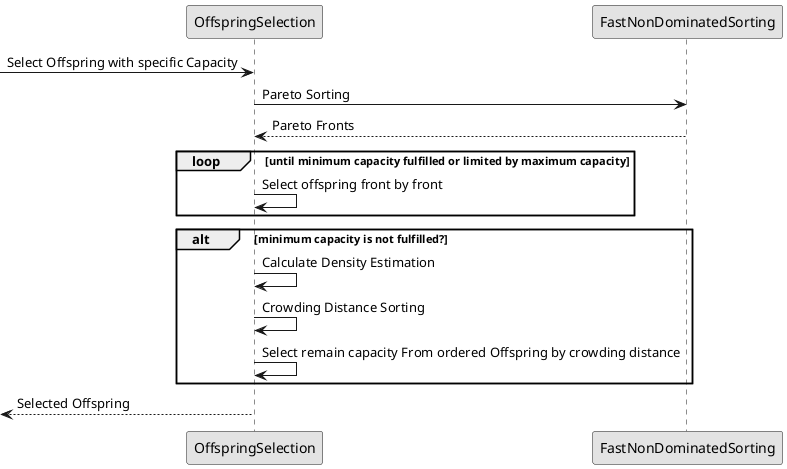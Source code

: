 @startuml
skinparam monochrome true
[-> OffspringSelection: Select Offspring with specific Capacity
OffspringSelection -> FastNonDominatedSorting: Pareto Sorting
FastNonDominatedSorting --> OffspringSelection: Pareto Fronts
loop until minimum capacity fulfilled or limited by maximum capacity
    OffspringSelection -> OffspringSelection: Select offspring front by front
end
alt minimum capacity is not fulfilled?
    OffspringSelection -> OffspringSelection: Calculate Density Estimation
    OffspringSelection -> OffspringSelection: Crowding Distance Sorting
    OffspringSelection -> OffspringSelection: Select remain capacity From ordered Offspring by crowding distance
end
[<-- OffspringSelection: Selected Offspring
@enduml